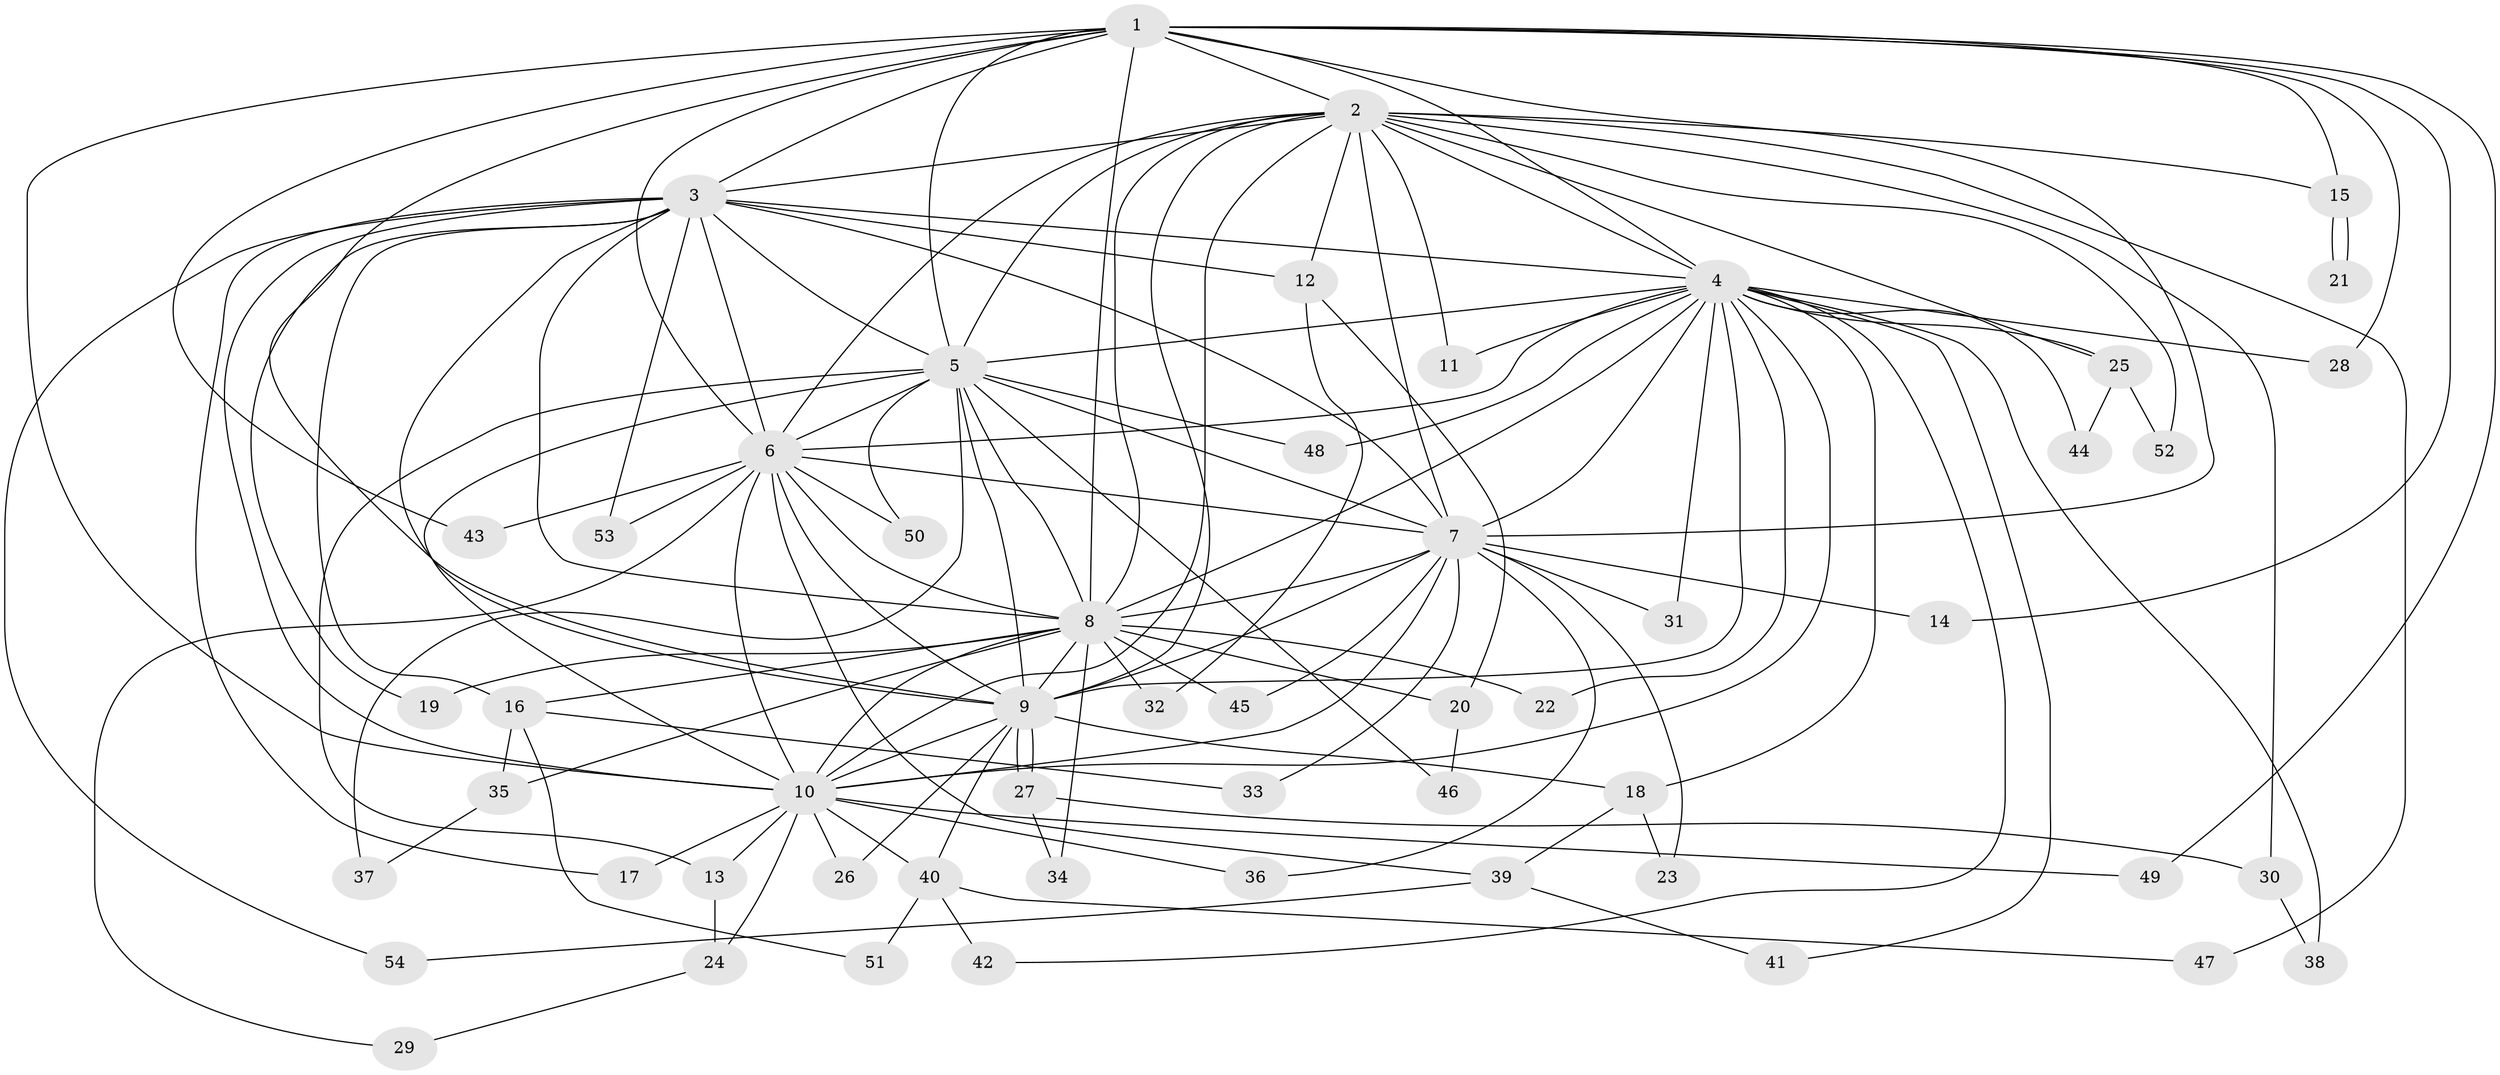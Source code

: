 // Generated by graph-tools (version 1.1) at 2025/11/02/27/25 16:11:05]
// undirected, 54 vertices, 133 edges
graph export_dot {
graph [start="1"]
  node [color=gray90,style=filled];
  1;
  2;
  3;
  4;
  5;
  6;
  7;
  8;
  9;
  10;
  11;
  12;
  13;
  14;
  15;
  16;
  17;
  18;
  19;
  20;
  21;
  22;
  23;
  24;
  25;
  26;
  27;
  28;
  29;
  30;
  31;
  32;
  33;
  34;
  35;
  36;
  37;
  38;
  39;
  40;
  41;
  42;
  43;
  44;
  45;
  46;
  47;
  48;
  49;
  50;
  51;
  52;
  53;
  54;
  1 -- 2;
  1 -- 3;
  1 -- 4;
  1 -- 5;
  1 -- 6;
  1 -- 7;
  1 -- 8;
  1 -- 9;
  1 -- 10;
  1 -- 14;
  1 -- 15;
  1 -- 28;
  1 -- 43;
  1 -- 49;
  2 -- 3;
  2 -- 4;
  2 -- 5;
  2 -- 6;
  2 -- 7;
  2 -- 8;
  2 -- 9;
  2 -- 10;
  2 -- 11;
  2 -- 12;
  2 -- 15;
  2 -- 25;
  2 -- 30;
  2 -- 47;
  2 -- 52;
  3 -- 4;
  3 -- 5;
  3 -- 6;
  3 -- 7;
  3 -- 8;
  3 -- 9;
  3 -- 10;
  3 -- 12;
  3 -- 16;
  3 -- 17;
  3 -- 19;
  3 -- 53;
  3 -- 54;
  4 -- 5;
  4 -- 6;
  4 -- 7;
  4 -- 8;
  4 -- 9;
  4 -- 10;
  4 -- 11;
  4 -- 18;
  4 -- 22;
  4 -- 25;
  4 -- 28;
  4 -- 31;
  4 -- 38;
  4 -- 41;
  4 -- 42;
  4 -- 44;
  4 -- 48;
  5 -- 6;
  5 -- 7;
  5 -- 8;
  5 -- 9;
  5 -- 10;
  5 -- 13;
  5 -- 37;
  5 -- 46;
  5 -- 48;
  5 -- 50;
  6 -- 7;
  6 -- 8;
  6 -- 9;
  6 -- 10;
  6 -- 29;
  6 -- 39;
  6 -- 43;
  6 -- 50;
  6 -- 53;
  7 -- 8;
  7 -- 9;
  7 -- 10;
  7 -- 14;
  7 -- 23;
  7 -- 31;
  7 -- 33;
  7 -- 36;
  7 -- 45;
  8 -- 9;
  8 -- 10;
  8 -- 16;
  8 -- 19;
  8 -- 20;
  8 -- 22;
  8 -- 32;
  8 -- 34;
  8 -- 35;
  8 -- 45;
  9 -- 10;
  9 -- 18;
  9 -- 26;
  9 -- 27;
  9 -- 27;
  9 -- 40;
  10 -- 13;
  10 -- 17;
  10 -- 24;
  10 -- 26;
  10 -- 36;
  10 -- 40;
  10 -- 49;
  12 -- 20;
  12 -- 32;
  13 -- 24;
  15 -- 21;
  15 -- 21;
  16 -- 33;
  16 -- 35;
  16 -- 51;
  18 -- 23;
  18 -- 39;
  20 -- 46;
  24 -- 29;
  25 -- 44;
  25 -- 52;
  27 -- 30;
  27 -- 34;
  30 -- 38;
  35 -- 37;
  39 -- 41;
  39 -- 54;
  40 -- 42;
  40 -- 47;
  40 -- 51;
}
